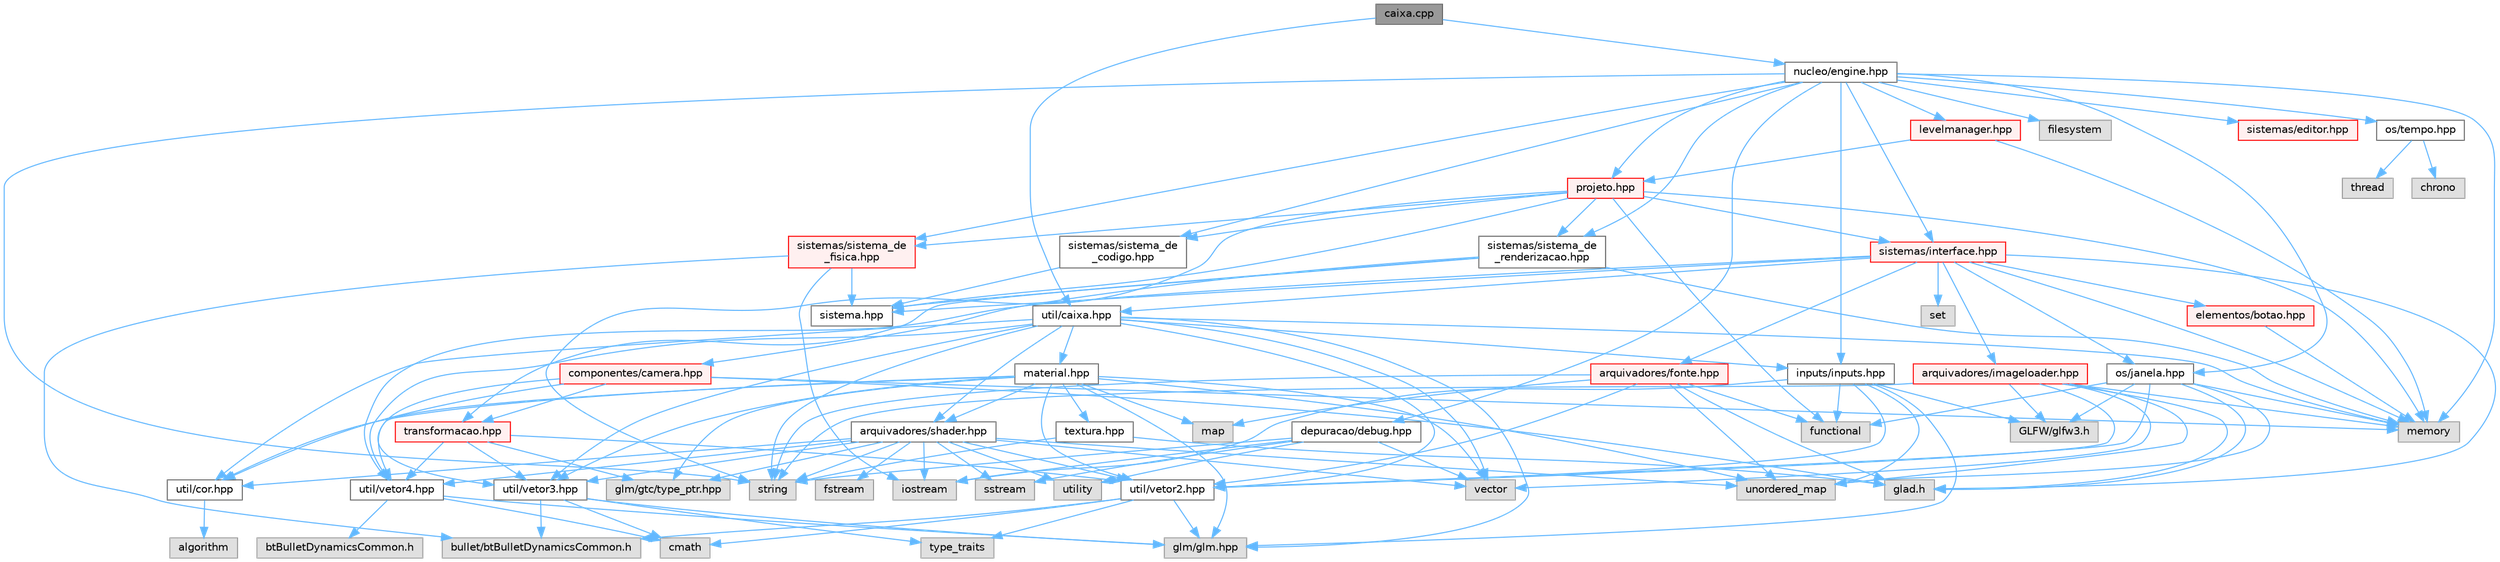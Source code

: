 digraph "caixa.cpp"
{
 // LATEX_PDF_SIZE
  bgcolor="transparent";
  edge [fontname=Helvetica,fontsize=10,labelfontname=Helvetica,labelfontsize=10];
  node [fontname=Helvetica,fontsize=10,shape=box,height=0.2,width=0.4];
  Node1 [id="Node000001",label="caixa.cpp",height=0.2,width=0.4,color="gray40", fillcolor="grey60", style="filled", fontcolor="black",tooltip=" "];
  Node1 -> Node2 [id="edge1_Node000001_Node000002",color="steelblue1",style="solid",tooltip=" "];
  Node2 [id="Node000002",label="util/caixa.hpp",height=0.2,width=0.4,color="grey40", fillcolor="white", style="filled",URL="$caixa_8hpp.html",tooltip=" "];
  Node2 -> Node3 [id="edge2_Node000002_Node000003",color="steelblue1",style="solid",tooltip=" "];
  Node3 [id="Node000003",label="string",height=0.2,width=0.4,color="grey60", fillcolor="#E0E0E0", style="filled",tooltip=" "];
  Node2 -> Node4 [id="edge3_Node000002_Node000004",color="steelblue1",style="solid",tooltip=" "];
  Node4 [id="Node000004",label="memory",height=0.2,width=0.4,color="grey60", fillcolor="#E0E0E0", style="filled",tooltip=" "];
  Node2 -> Node5 [id="edge4_Node000002_Node000005",color="steelblue1",style="solid",tooltip=" "];
  Node5 [id="Node000005",label="vector",height=0.2,width=0.4,color="grey60", fillcolor="#E0E0E0", style="filled",tooltip=" "];
  Node2 -> Node6 [id="edge5_Node000002_Node000006",color="steelblue1",style="solid",tooltip=" "];
  Node6 [id="Node000006",label="material.hpp",height=0.2,width=0.4,color="grey40", fillcolor="white", style="filled",URL="$material_8hpp.html",tooltip=" "];
  Node6 -> Node7 [id="edge6_Node000006_Node000007",color="steelblue1",style="solid",tooltip=" "];
  Node7 [id="Node000007",label="unordered_map",height=0.2,width=0.4,color="grey60", fillcolor="#E0E0E0", style="filled",tooltip=" "];
  Node6 -> Node5 [id="edge7_Node000006_Node000005",color="steelblue1",style="solid",tooltip=" "];
  Node6 -> Node8 [id="edge8_Node000006_Node000008",color="steelblue1",style="solid",tooltip=" "];
  Node8 [id="Node000008",label="map",height=0.2,width=0.4,color="grey60", fillcolor="#E0E0E0", style="filled",tooltip=" "];
  Node6 -> Node9 [id="edge9_Node000006_Node000009",color="steelblue1",style="solid",tooltip=" "];
  Node9 [id="Node000009",label="arquivadores/shader.hpp",height=0.2,width=0.4,color="grey40", fillcolor="white", style="filled",URL="$shader_8hpp.html",tooltip="Gerencia os shaders GLSL."];
  Node9 -> Node3 [id="edge10_Node000009_Node000003",color="steelblue1",style="solid",tooltip=" "];
  Node9 -> Node10 [id="edge11_Node000009_Node000010",color="steelblue1",style="solid",tooltip=" "];
  Node10 [id="Node000010",label="fstream",height=0.2,width=0.4,color="grey60", fillcolor="#E0E0E0", style="filled",tooltip=" "];
  Node9 -> Node11 [id="edge12_Node000009_Node000011",color="steelblue1",style="solid",tooltip=" "];
  Node11 [id="Node000011",label="sstream",height=0.2,width=0.4,color="grey60", fillcolor="#E0E0E0", style="filled",tooltip=" "];
  Node9 -> Node12 [id="edge13_Node000009_Node000012",color="steelblue1",style="solid",tooltip=" "];
  Node12 [id="Node000012",label="iostream",height=0.2,width=0.4,color="grey60", fillcolor="#E0E0E0", style="filled",tooltip=" "];
  Node9 -> Node5 [id="edge14_Node000009_Node000005",color="steelblue1",style="solid",tooltip=" "];
  Node9 -> Node13 [id="edge15_Node000009_Node000013",color="steelblue1",style="solid",tooltip=" "];
  Node13 [id="Node000013",label="utility",height=0.2,width=0.4,color="grey60", fillcolor="#E0E0E0", style="filled",tooltip=" "];
  Node9 -> Node7 [id="edge16_Node000009_Node000007",color="steelblue1",style="solid",tooltip=" "];
  Node9 -> Node14 [id="edge17_Node000009_Node000014",color="steelblue1",style="solid",tooltip=" "];
  Node14 [id="Node000014",label="glm/gtc/type_ptr.hpp",height=0.2,width=0.4,color="grey60", fillcolor="#E0E0E0", style="filled",tooltip=" "];
  Node9 -> Node15 [id="edge18_Node000009_Node000015",color="steelblue1",style="solid",tooltip=" "];
  Node15 [id="Node000015",label="util/vetor4.hpp",height=0.2,width=0.4,color="grey40", fillcolor="white", style="filled",URL="$vetor4_8hpp.html",tooltip=" "];
  Node15 -> Node16 [id="edge19_Node000015_Node000016",color="steelblue1",style="solid",tooltip=" "];
  Node16 [id="Node000016",label="cmath",height=0.2,width=0.4,color="grey60", fillcolor="#E0E0E0", style="filled",tooltip=" "];
  Node15 -> Node17 [id="edge20_Node000015_Node000017",color="steelblue1",style="solid",tooltip=" "];
  Node17 [id="Node000017",label="glm/glm.hpp",height=0.2,width=0.4,color="grey60", fillcolor="#E0E0E0", style="filled",tooltip=" "];
  Node15 -> Node18 [id="edge21_Node000015_Node000018",color="steelblue1",style="solid",tooltip=" "];
  Node18 [id="Node000018",label="btBulletDynamicsCommon.h",height=0.2,width=0.4,color="grey60", fillcolor="#E0E0E0", style="filled",tooltip=" "];
  Node9 -> Node19 [id="edge22_Node000009_Node000019",color="steelblue1",style="solid",tooltip=" "];
  Node19 [id="Node000019",label="util/vetor2.hpp",height=0.2,width=0.4,color="grey40", fillcolor="white", style="filled",URL="$vetor2_8hpp.html",tooltip=" "];
  Node19 -> Node16 [id="edge23_Node000019_Node000016",color="steelblue1",style="solid",tooltip=" "];
  Node19 -> Node20 [id="edge24_Node000019_Node000020",color="steelblue1",style="solid",tooltip=" "];
  Node20 [id="Node000020",label="type_traits",height=0.2,width=0.4,color="grey60", fillcolor="#E0E0E0", style="filled",tooltip=" "];
  Node19 -> Node21 [id="edge25_Node000019_Node000021",color="steelblue1",style="solid",tooltip=" "];
  Node21 [id="Node000021",label="bullet/btBulletDynamicsCommon.h",height=0.2,width=0.4,color="grey60", fillcolor="#E0E0E0", style="filled",tooltip=" "];
  Node19 -> Node17 [id="edge26_Node000019_Node000017",color="steelblue1",style="solid",tooltip=" "];
  Node9 -> Node22 [id="edge27_Node000009_Node000022",color="steelblue1",style="solid",tooltip=" "];
  Node22 [id="Node000022",label="util/vetor3.hpp",height=0.2,width=0.4,color="grey40", fillcolor="white", style="filled",URL="$vetor3_8hpp.html",tooltip=" "];
  Node22 -> Node16 [id="edge28_Node000022_Node000016",color="steelblue1",style="solid",tooltip=" "];
  Node22 -> Node20 [id="edge29_Node000022_Node000020",color="steelblue1",style="solid",tooltip=" "];
  Node22 -> Node21 [id="edge30_Node000022_Node000021",color="steelblue1",style="solid",tooltip=" "];
  Node22 -> Node17 [id="edge31_Node000022_Node000017",color="steelblue1",style="solid",tooltip=" "];
  Node9 -> Node23 [id="edge32_Node000009_Node000023",color="steelblue1",style="solid",tooltip=" "];
  Node23 [id="Node000023",label="util/cor.hpp",height=0.2,width=0.4,color="grey40", fillcolor="white", style="filled",URL="$cor_8hpp.html",tooltip=" "];
  Node23 -> Node24 [id="edge33_Node000023_Node000024",color="steelblue1",style="solid",tooltip=" "];
  Node24 [id="Node000024",label="algorithm",height=0.2,width=0.4,color="grey60", fillcolor="#E0E0E0", style="filled",tooltip=" "];
  Node6 -> Node25 [id="edge34_Node000006_Node000025",color="steelblue1",style="solid",tooltip=" "];
  Node25 [id="Node000025",label="textura.hpp",height=0.2,width=0.4,color="grey40", fillcolor="white", style="filled",URL="$textura_8hpp.html",tooltip=" "];
  Node25 -> Node3 [id="edge35_Node000025_Node000003",color="steelblue1",style="solid",tooltip=" "];
  Node25 -> Node26 [id="edge36_Node000025_Node000026",color="steelblue1",style="solid",tooltip=" "];
  Node26 [id="Node000026",label="glad.h",height=0.2,width=0.4,color="grey60", fillcolor="#E0E0E0", style="filled",tooltip=" "];
  Node6 -> Node19 [id="edge37_Node000006_Node000019",color="steelblue1",style="solid",tooltip=" "];
  Node6 -> Node22 [id="edge38_Node000006_Node000022",color="steelblue1",style="solid",tooltip=" "];
  Node6 -> Node15 [id="edge39_Node000006_Node000015",color="steelblue1",style="solid",tooltip=" "];
  Node6 -> Node17 [id="edge40_Node000006_Node000017",color="steelblue1",style="solid",tooltip=" "];
  Node6 -> Node14 [id="edge41_Node000006_Node000014",color="steelblue1",style="solid",tooltip=" "];
  Node6 -> Node23 [id="edge42_Node000006_Node000023",color="steelblue1",style="solid",tooltip=" "];
  Node2 -> Node19 [id="edge43_Node000002_Node000019",color="steelblue1",style="solid",tooltip=" "];
  Node2 -> Node22 [id="edge44_Node000002_Node000022",color="steelblue1",style="solid",tooltip=" "];
  Node2 -> Node23 [id="edge45_Node000002_Node000023",color="steelblue1",style="solid",tooltip=" "];
  Node2 -> Node15 [id="edge46_Node000002_Node000015",color="steelblue1",style="solid",tooltip=" "];
  Node2 -> Node17 [id="edge47_Node000002_Node000017",color="steelblue1",style="solid",tooltip=" "];
  Node2 -> Node9 [id="edge48_Node000002_Node000009",color="steelblue1",style="solid",tooltip=" "];
  Node2 -> Node27 [id="edge49_Node000002_Node000027",color="steelblue1",style="solid",tooltip=" "];
  Node27 [id="Node000027",label="inputs/inputs.hpp",height=0.2,width=0.4,color="grey40", fillcolor="white", style="filled",URL="$inputs_8hpp.html",tooltip=" "];
  Node27 -> Node28 [id="edge50_Node000027_Node000028",color="steelblue1",style="solid",tooltip=" "];
  Node28 [id="Node000028",label="GLFW/glfw3.h",height=0.2,width=0.4,color="grey60", fillcolor="#E0E0E0", style="filled",tooltip=" "];
  Node27 -> Node12 [id="edge51_Node000027_Node000012",color="steelblue1",style="solid",tooltip=" "];
  Node27 -> Node7 [id="edge52_Node000027_Node000007",color="steelblue1",style="solid",tooltip=" "];
  Node27 -> Node29 [id="edge53_Node000027_Node000029",color="steelblue1",style="solid",tooltip=" "];
  Node29 [id="Node000029",label="functional",height=0.2,width=0.4,color="grey60", fillcolor="#E0E0E0", style="filled",tooltip=" "];
  Node27 -> Node17 [id="edge54_Node000027_Node000017",color="steelblue1",style="solid",tooltip=" "];
  Node27 -> Node19 [id="edge55_Node000027_Node000019",color="steelblue1",style="solid",tooltip=" "];
  Node1 -> Node30 [id="edge56_Node000001_Node000030",color="steelblue1",style="solid",tooltip=" "];
  Node30 [id="Node000030",label="nucleo/engine.hpp",height=0.2,width=0.4,color="grey40", fillcolor="white", style="filled",URL="$engine_8hpp.html",tooltip=" "];
  Node30 -> Node3 [id="edge57_Node000030_Node000003",color="steelblue1",style="solid",tooltip=" "];
  Node30 -> Node4 [id="edge58_Node000030_Node000004",color="steelblue1",style="solid",tooltip=" "];
  Node30 -> Node31 [id="edge59_Node000030_Node000031",color="steelblue1",style="solid",tooltip=" "];
  Node31 [id="Node000031",label="filesystem",height=0.2,width=0.4,color="grey60", fillcolor="#E0E0E0", style="filled",tooltip=" "];
  Node30 -> Node32 [id="edge60_Node000030_Node000032",color="steelblue1",style="solid",tooltip=" "];
  Node32 [id="Node000032",label="depuracao/debug.hpp",height=0.2,width=0.4,color="grey40", fillcolor="white", style="filled",URL="$debug_8hpp.html",tooltip=" "];
  Node32 -> Node5 [id="edge61_Node000032_Node000005",color="steelblue1",style="solid",tooltip=" "];
  Node32 -> Node13 [id="edge62_Node000032_Node000013",color="steelblue1",style="solid",tooltip=" "];
  Node32 -> Node3 [id="edge63_Node000032_Node000003",color="steelblue1",style="solid",tooltip=" "];
  Node32 -> Node12 [id="edge64_Node000032_Node000012",color="steelblue1",style="solid",tooltip=" "];
  Node32 -> Node11 [id="edge65_Node000032_Node000011",color="steelblue1",style="solid",tooltip=" "];
  Node30 -> Node33 [id="edge66_Node000030_Node000033",color="steelblue1",style="solid",tooltip=" "];
  Node33 [id="Node000033",label="os/janela.hpp",height=0.2,width=0.4,color="grey40", fillcolor="white", style="filled",URL="$janela_8hpp_source.html",tooltip=" "];
  Node33 -> Node29 [id="edge67_Node000033_Node000029",color="steelblue1",style="solid",tooltip=" "];
  Node33 -> Node4 [id="edge68_Node000033_Node000004",color="steelblue1",style="solid",tooltip=" "];
  Node33 -> Node7 [id="edge69_Node000033_Node000007",color="steelblue1",style="solid",tooltip=" "];
  Node33 -> Node26 [id="edge70_Node000033_Node000026",color="steelblue1",style="solid",tooltip=" "];
  Node33 -> Node28 [id="edge71_Node000033_Node000028",color="steelblue1",style="solid",tooltip=" "];
  Node33 -> Node19 [id="edge72_Node000033_Node000019",color="steelblue1",style="solid",tooltip=" "];
  Node30 -> Node34 [id="edge73_Node000030_Node000034",color="steelblue1",style="solid",tooltip=" "];
  Node34 [id="Node000034",label="os/tempo.hpp",height=0.2,width=0.4,color="grey40", fillcolor="white", style="filled",URL="$tempo_8hpp.html",tooltip="Inicia e gerencia o tempo."];
  Node34 -> Node35 [id="edge74_Node000034_Node000035",color="steelblue1",style="solid",tooltip=" "];
  Node35 [id="Node000035",label="thread",height=0.2,width=0.4,color="grey60", fillcolor="#E0E0E0", style="filled",tooltip=" "];
  Node34 -> Node36 [id="edge75_Node000034_Node000036",color="steelblue1",style="solid",tooltip=" "];
  Node36 [id="Node000036",label="chrono",height=0.2,width=0.4,color="grey60", fillcolor="#E0E0E0", style="filled",tooltip=" "];
  Node30 -> Node27 [id="edge76_Node000030_Node000027",color="steelblue1",style="solid",tooltip=" "];
  Node30 -> Node37 [id="edge77_Node000030_Node000037",color="steelblue1",style="solid",tooltip=" "];
  Node37 [id="Node000037",label="sistemas/sistema_de\l_renderizacao.hpp",height=0.2,width=0.4,color="grey40", fillcolor="white", style="filled",URL="$sistema__de__renderizacao_8hpp.html",tooltip=" "];
  Node37 -> Node38 [id="edge78_Node000037_Node000038",color="steelblue1",style="solid",tooltip=" "];
  Node38 [id="Node000038",label="sistema.hpp",height=0.2,width=0.4,color="grey40", fillcolor="white", style="filled",URL="$sistemas_2sistema_8hpp.html",tooltip=" "];
  Node37 -> Node39 [id="edge79_Node000037_Node000039",color="steelblue1",style="solid",tooltip=" "];
  Node39 [id="Node000039",label="componentes/camera.hpp",height=0.2,width=0.4,color="red", fillcolor="#FFF0F0", style="filled",URL="$camera_8hpp_source.html",tooltip=" "];
  Node39 -> Node4 [id="edge80_Node000039_Node000004",color="steelblue1",style="solid",tooltip=" "];
  Node39 -> Node26 [id="edge81_Node000039_Node000026",color="steelblue1",style="solid",tooltip=" "];
  Node39 -> Node47 [id="edge82_Node000039_Node000047",color="steelblue1",style="solid",tooltip=" "];
  Node47 [id="Node000047",label="transformacao.hpp",height=0.2,width=0.4,color="red", fillcolor="#FFF0F0", style="filled",URL="$transformacao_8hpp.html",tooltip="Calcula a mtriz de modelo para um objeto 3d qualquer."];
  Node47 -> Node19 [id="edge83_Node000047_Node000019",color="steelblue1",style="solid",tooltip=" "];
  Node47 -> Node22 [id="edge84_Node000047_Node000022",color="steelblue1",style="solid",tooltip=" "];
  Node47 -> Node15 [id="edge85_Node000047_Node000015",color="steelblue1",style="solid",tooltip=" "];
  Node47 -> Node14 [id="edge86_Node000047_Node000014",color="steelblue1",style="solid",tooltip=" "];
  Node39 -> Node22 [id="edge87_Node000039_Node000022",color="steelblue1",style="solid",tooltip=" "];
  Node39 -> Node23 [id="edge88_Node000039_Node000023",color="steelblue1",style="solid",tooltip=" "];
  Node37 -> Node47 [id="edge89_Node000037_Node000047",color="steelblue1",style="solid",tooltip=" "];
  Node37 -> Node4 [id="edge90_Node000037_Node000004",color="steelblue1",style="solid",tooltip=" "];
  Node30 -> Node59 [id="edge91_Node000030_Node000059",color="steelblue1",style="solid",tooltip=" "];
  Node59 [id="Node000059",label="sistemas/interface.hpp",height=0.2,width=0.4,color="red", fillcolor="#FFF0F0", style="filled",URL="$interface_8hpp_source.html",tooltip=" "];
  Node59 -> Node26 [id="edge92_Node000059_Node000026",color="steelblue1",style="solid",tooltip=" "];
  Node59 -> Node4 [id="edge93_Node000059_Node000004",color="steelblue1",style="solid",tooltip=" "];
  Node59 -> Node60 [id="edge94_Node000059_Node000060",color="steelblue1",style="solid",tooltip=" "];
  Node60 [id="Node000060",label="set",height=0.2,width=0.4,color="grey60", fillcolor="#E0E0E0", style="filled",tooltip=" "];
  Node59 -> Node38 [id="edge95_Node000059_Node000038",color="steelblue1",style="solid",tooltip=" "];
  Node59 -> Node52 [id="edge96_Node000059_Node000052",color="steelblue1",style="solid",tooltip=" "];
  Node52 [id="Node000052",label="arquivadores/imageloader.hpp",height=0.2,width=0.4,color="red", fillcolor="#FFF0F0", style="filled",URL="$imageloader_8hpp.html",tooltip=" "];
  Node52 -> Node26 [id="edge97_Node000052_Node000026",color="steelblue1",style="solid",tooltip=" "];
  Node52 -> Node28 [id="edge98_Node000052_Node000028",color="steelblue1",style="solid",tooltip=" "];
  Node52 -> Node3 [id="edge99_Node000052_Node000003",color="steelblue1",style="solid",tooltip=" "];
  Node52 -> Node7 [id="edge100_Node000052_Node000007",color="steelblue1",style="solid",tooltip=" "];
  Node52 -> Node5 [id="edge101_Node000052_Node000005",color="steelblue1",style="solid",tooltip=" "];
  Node52 -> Node4 [id="edge102_Node000052_Node000004",color="steelblue1",style="solid",tooltip=" "];
  Node52 -> Node19 [id="edge103_Node000052_Node000019",color="steelblue1",style="solid",tooltip=" "];
  Node59 -> Node61 [id="edge104_Node000059_Node000061",color="steelblue1",style="solid",tooltip=" "];
  Node61 [id="Node000061",label="arquivadores/fonte.hpp",height=0.2,width=0.4,color="red", fillcolor="#FFF0F0", style="filled",URL="$fonte_8hpp.html",tooltip=" "];
  Node61 -> Node26 [id="edge105_Node000061_Node000026",color="steelblue1",style="solid",tooltip=" "];
  Node61 -> Node3 [id="edge106_Node000061_Node000003",color="steelblue1",style="solid",tooltip=" "];
  Node61 -> Node8 [id="edge107_Node000061_Node000008",color="steelblue1",style="solid",tooltip=" "];
  Node61 -> Node7 [id="edge108_Node000061_Node000007",color="steelblue1",style="solid",tooltip=" "];
  Node61 -> Node19 [id="edge109_Node000061_Node000019",color="steelblue1",style="solid",tooltip=" "];
  Node61 -> Node29 [id="edge110_Node000061_Node000029",color="steelblue1",style="solid",tooltip=" "];
  Node59 -> Node2 [id="edge111_Node000059_Node000002",color="steelblue1",style="solid",tooltip=" "];
  Node59 -> Node63 [id="edge112_Node000059_Node000063",color="steelblue1",style="solid",tooltip=" "];
  Node63 [id="Node000063",label="elementos/botao.hpp",height=0.2,width=0.4,color="red", fillcolor="#FFF0F0", style="filled",URL="$botao_8hpp.html",tooltip=" "];
  Node63 -> Node4 [id="edge113_Node000063_Node000004",color="steelblue1",style="solid",tooltip=" "];
  Node59 -> Node15 [id="edge114_Node000059_Node000015",color="steelblue1",style="solid",tooltip=" "];
  Node59 -> Node33 [id="edge115_Node000059_Node000033",color="steelblue1",style="solid",tooltip=" "];
  Node30 -> Node69 [id="edge116_Node000030_Node000069",color="steelblue1",style="solid",tooltip=" "];
  Node69 [id="Node000069",label="sistemas/sistema_de\l_codigo.hpp",height=0.2,width=0.4,color="grey40", fillcolor="white", style="filled",URL="$sistema__de__codigo_8hpp.html",tooltip=" "];
  Node69 -> Node38 [id="edge117_Node000069_Node000038",color="steelblue1",style="solid",tooltip=" "];
  Node30 -> Node70 [id="edge118_Node000030_Node000070",color="steelblue1",style="solid",tooltip=" "];
  Node70 [id="Node000070",label="sistemas/sistema_de\l_fisica.hpp",height=0.2,width=0.4,color="red", fillcolor="#FFF0F0", style="filled",URL="$sistema__de__fisica_8hpp.html",tooltip=" "];
  Node70 -> Node38 [id="edge119_Node000070_Node000038",color="steelblue1",style="solid",tooltip=" "];
  Node70 -> Node12 [id="edge120_Node000070_Node000012",color="steelblue1",style="solid",tooltip=" "];
  Node70 -> Node21 [id="edge121_Node000070_Node000021",color="steelblue1",style="solid",tooltip=" "];
  Node30 -> Node71 [id="edge122_Node000030_Node000071",color="steelblue1",style="solid",tooltip=" "];
  Node71 [id="Node000071",label="levelmanager.hpp",height=0.2,width=0.4,color="red", fillcolor="#FFF0F0", style="filled",URL="$levelmanager_8hpp.html",tooltip="Gerencia as fases."];
  Node71 -> Node77 [id="edge123_Node000071_Node000077",color="steelblue1",style="solid",tooltip=" "];
  Node77 [id="Node000077",label="projeto.hpp",height=0.2,width=0.4,color="red", fillcolor="#FFF0F0", style="filled",URL="$projeto_8hpp.html",tooltip="Classe projeto."];
  Node77 -> Node3 [id="edge124_Node000077_Node000003",color="steelblue1",style="solid",tooltip=" "];
  Node77 -> Node29 [id="edge125_Node000077_Node000029",color="steelblue1",style="solid",tooltip=" "];
  Node77 -> Node4 [id="edge126_Node000077_Node000004",color="steelblue1",style="solid",tooltip=" "];
  Node77 -> Node38 [id="edge127_Node000077_Node000038",color="steelblue1",style="solid",tooltip=" "];
  Node77 -> Node70 [id="edge128_Node000077_Node000070",color="steelblue1",style="solid",tooltip=" "];
  Node77 -> Node37 [id="edge129_Node000077_Node000037",color="steelblue1",style="solid",tooltip=" "];
  Node77 -> Node69 [id="edge130_Node000077_Node000069",color="steelblue1",style="solid",tooltip=" "];
  Node77 -> Node59 [id="edge131_Node000077_Node000059",color="steelblue1",style="solid",tooltip=" "];
  Node71 -> Node4 [id="edge132_Node000071_Node000004",color="steelblue1",style="solid",tooltip=" "];
  Node30 -> Node77 [id="edge133_Node000030_Node000077",color="steelblue1",style="solid",tooltip=" "];
  Node30 -> Node80 [id="edge134_Node000030_Node000080",color="steelblue1",style="solid",tooltip=" "];
  Node80 [id="Node000080",label="sistemas/editor.hpp",height=0.2,width=0.4,color="red", fillcolor="#FFF0F0", style="filled",URL="$editor_8hpp.html",tooltip=" "];
}
